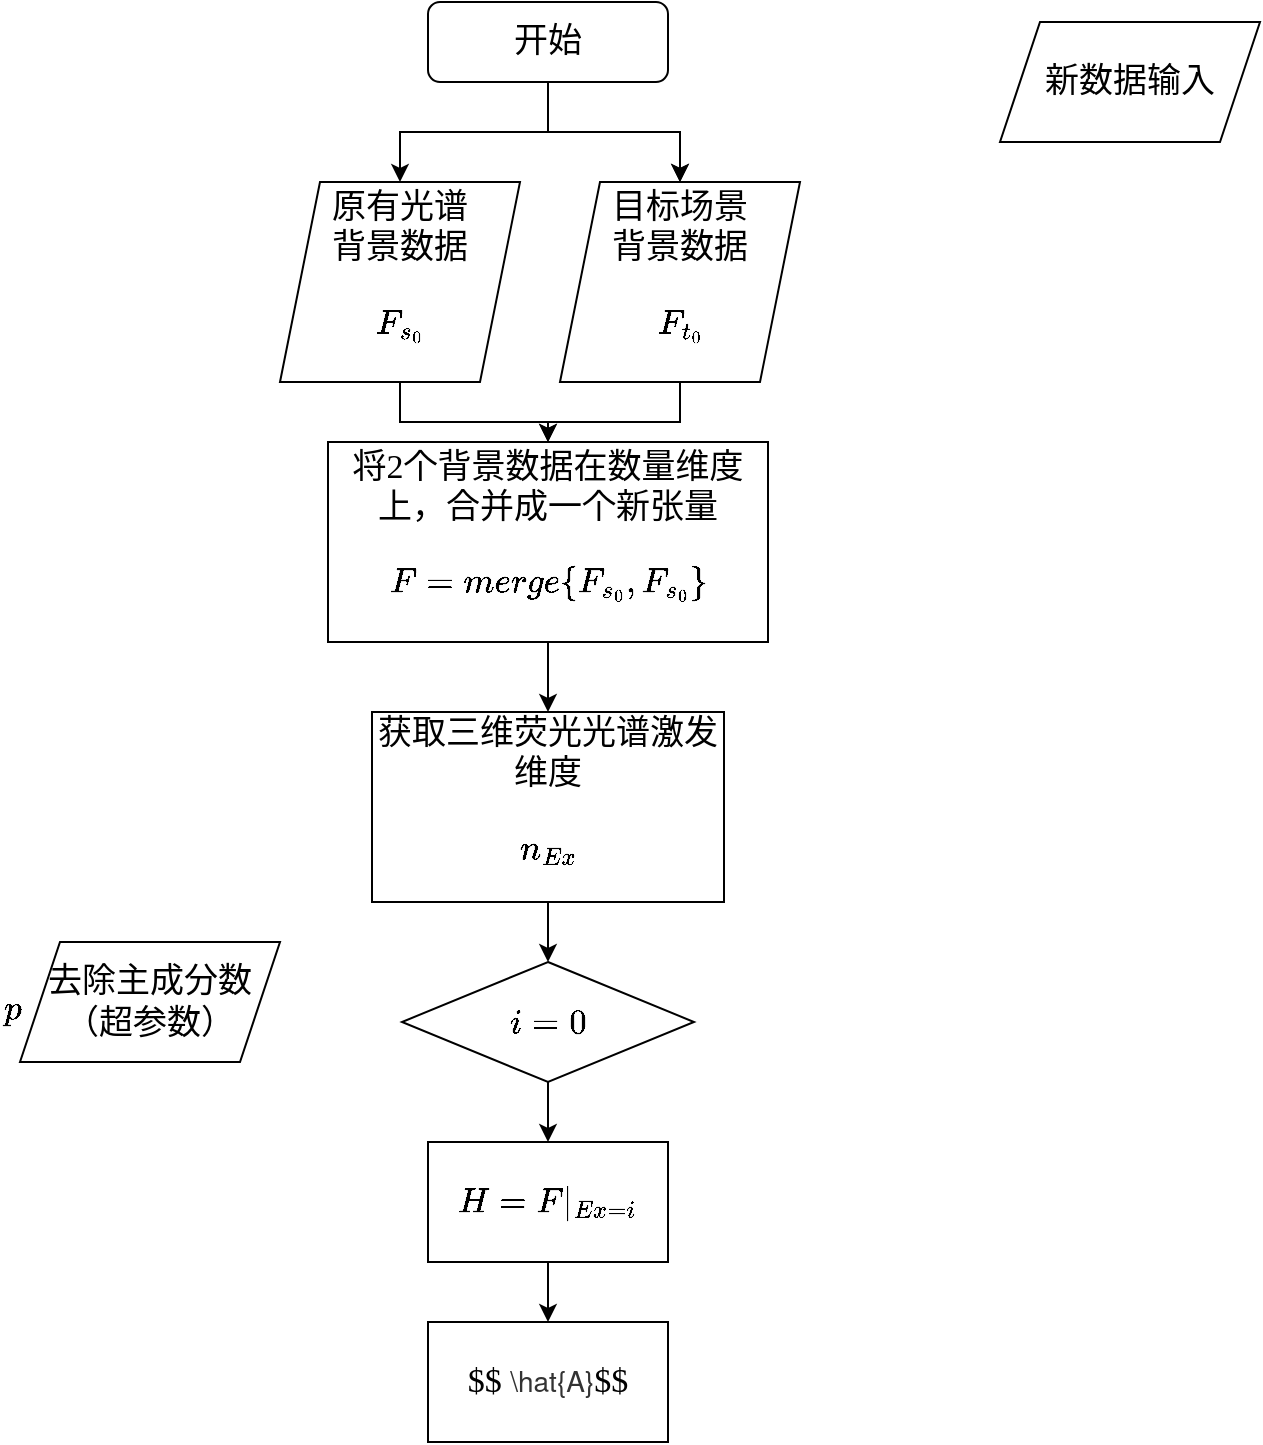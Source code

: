<mxfile version="24.7.12">
  <diagram id="C5RBs43oDa-KdzZeNtuy" name="Page-1">
    <mxGraphModel dx="1434" dy="772" grid="1" gridSize="10" guides="1" tooltips="1" connect="1" arrows="1" fold="1" page="1" pageScale="1" pageWidth="827" pageHeight="1169" math="1" shadow="0">
      <root>
        <mxCell id="WIyWlLk6GJQsqaUBKTNV-0" />
        <mxCell id="WIyWlLk6GJQsqaUBKTNV-1" parent="WIyWlLk6GJQsqaUBKTNV-0" />
        <mxCell id="JV-vYrOSxjepAwK-vZPS-3" value="" style="edgeStyle=orthogonalEdgeStyle;rounded=0;orthogonalLoop=1;jettySize=auto;html=1;fontSize=17;fontFamily=仿宋;" edge="1" parent="WIyWlLk6GJQsqaUBKTNV-1" source="JV-vYrOSxjepAwK-vZPS-0" target="JV-vYrOSxjepAwK-vZPS-2">
          <mxGeometry relative="1" as="geometry" />
        </mxCell>
        <mxCell id="JV-vYrOSxjepAwK-vZPS-4" value="" style="edgeStyle=orthogonalEdgeStyle;rounded=0;orthogonalLoop=1;jettySize=auto;html=1;fontSize=17;fontFamily=仿宋;" edge="1" parent="WIyWlLk6GJQsqaUBKTNV-1" source="JV-vYrOSxjepAwK-vZPS-0" target="JV-vYrOSxjepAwK-vZPS-2">
          <mxGeometry relative="1" as="geometry" />
        </mxCell>
        <mxCell id="JV-vYrOSxjepAwK-vZPS-5" style="edgeStyle=orthogonalEdgeStyle;rounded=0;orthogonalLoop=1;jettySize=auto;html=1;exitX=0.5;exitY=1;exitDx=0;exitDy=0;entryX=0.5;entryY=0;entryDx=0;entryDy=0;fontSize=17;fontFamily=仿宋;" edge="1" parent="WIyWlLk6GJQsqaUBKTNV-1" source="JV-vYrOSxjepAwK-vZPS-0" target="JV-vYrOSxjepAwK-vZPS-1">
          <mxGeometry relative="1" as="geometry" />
        </mxCell>
        <mxCell id="JV-vYrOSxjepAwK-vZPS-0" value="开始" style="rounded=1;whiteSpace=wrap;html=1;fontFamily=仿宋;fontSize=17;" vertex="1" parent="WIyWlLk6GJQsqaUBKTNV-1">
          <mxGeometry x="294" y="130" width="120" height="40" as="geometry" />
        </mxCell>
        <mxCell id="JV-vYrOSxjepAwK-vZPS-14" value="" style="edgeStyle=orthogonalEdgeStyle;rounded=0;orthogonalLoop=1;jettySize=auto;html=1;" edge="1" parent="WIyWlLk6GJQsqaUBKTNV-1" source="JV-vYrOSxjepAwK-vZPS-1" target="JV-vYrOSxjepAwK-vZPS-8">
          <mxGeometry relative="1" as="geometry" />
        </mxCell>
        <mxCell id="JV-vYrOSxjepAwK-vZPS-1" value="&lt;font style=&quot;font-size: 17px;&quot;&gt;原有光谱&lt;/font&gt;&lt;div style=&quot;font-size: 17px;&quot;&gt;&lt;font style=&quot;font-size: 17px;&quot;&gt;背景数据&lt;/font&gt;&lt;span style=&quot;font-size: 17px;&quot;&gt;$$F_{s_0}$$&lt;/span&gt;&lt;/div&gt;" style="shape=parallelogram;perimeter=parallelogramPerimeter;whiteSpace=wrap;html=1;fixedSize=1;fontFamily=仿宋;fontSize=17;" vertex="1" parent="WIyWlLk6GJQsqaUBKTNV-1">
          <mxGeometry x="220" y="220" width="120" height="100" as="geometry" />
        </mxCell>
        <mxCell id="JV-vYrOSxjepAwK-vZPS-15" value="" style="edgeStyle=orthogonalEdgeStyle;rounded=0;orthogonalLoop=1;jettySize=auto;html=1;" edge="1" parent="WIyWlLk6GJQsqaUBKTNV-1" source="JV-vYrOSxjepAwK-vZPS-2" target="JV-vYrOSxjepAwK-vZPS-8">
          <mxGeometry relative="1" as="geometry" />
        </mxCell>
        <mxCell id="JV-vYrOSxjepAwK-vZPS-2" value="目标场景&lt;div style=&quot;font-size: 17px;&quot;&gt;背景数据&lt;span style=&quot;background-color: initial;&quot;&gt;$$F_{t_0}$$&lt;/span&gt;&lt;/div&gt;" style="shape=parallelogram;perimeter=parallelogramPerimeter;whiteSpace=wrap;html=1;fixedSize=1;fontFamily=仿宋;fontSize=17;" vertex="1" parent="WIyWlLk6GJQsqaUBKTNV-1">
          <mxGeometry x="360" y="220" width="120" height="100" as="geometry" />
        </mxCell>
        <mxCell id="JV-vYrOSxjepAwK-vZPS-6" value="&lt;font style=&quot;font-size: 17px;&quot;&gt;去除主成分数&lt;/font&gt;&lt;div style=&quot;font-size: 17px;&quot;&gt;&lt;font style=&quot;font-size: 17px;&quot;&gt;（超参数）&lt;/font&gt;&lt;/div&gt;" style="shape=parallelogram;perimeter=parallelogramPerimeter;whiteSpace=wrap;html=1;fixedSize=1;fontSize=17;fontFamily=仿宋;" vertex="1" parent="WIyWlLk6GJQsqaUBKTNV-1">
          <mxGeometry x="90" y="600" width="130" height="60" as="geometry" />
        </mxCell>
        <mxCell id="JV-vYrOSxjepAwK-vZPS-7" value="&lt;span style=&quot;color: rgb(0, 0, 0); font-size: 17px; font-style: normal; font-variant-ligatures: normal; font-variant-caps: normal; font-weight: 400; letter-spacing: normal; orphans: 2; text-align: center; text-indent: 0px; text-transform: none; widows: 2; word-spacing: 0px; -webkit-text-stroke-width: 0px; white-space: normal; background-color: rgb(251, 251, 251); text-decoration-thickness: initial; text-decoration-style: initial; text-decoration-color: initial; float: none; display: inline !important;&quot;&gt;$$p$$&lt;/span&gt;" style="text;whiteSpace=wrap;html=1;fontSize=17;fontFamily=仿宋;" vertex="1" parent="WIyWlLk6GJQsqaUBKTNV-1">
          <mxGeometry x="80" y="600" width="30" height="50" as="geometry" />
        </mxCell>
        <mxCell id="JV-vYrOSxjepAwK-vZPS-16" value="" style="edgeStyle=orthogonalEdgeStyle;rounded=0;orthogonalLoop=1;jettySize=auto;html=1;" edge="1" parent="WIyWlLk6GJQsqaUBKTNV-1" source="JV-vYrOSxjepAwK-vZPS-8" target="JV-vYrOSxjepAwK-vZPS-9">
          <mxGeometry relative="1" as="geometry" />
        </mxCell>
        <mxCell id="JV-vYrOSxjepAwK-vZPS-8" value="将2个背景数据在数量维度上，合并成一个新张量$$F=merge\{F_{s_0},F_{s_0}\}$$" style="rounded=0;whiteSpace=wrap;html=1;fontSize=17;fontFamily=仿宋;" vertex="1" parent="WIyWlLk6GJQsqaUBKTNV-1">
          <mxGeometry x="244" y="350" width="220" height="100" as="geometry" />
        </mxCell>
        <mxCell id="JV-vYrOSxjepAwK-vZPS-17" value="" style="edgeStyle=orthogonalEdgeStyle;rounded=0;orthogonalLoop=1;jettySize=auto;html=1;" edge="1" parent="WIyWlLk6GJQsqaUBKTNV-1" source="JV-vYrOSxjepAwK-vZPS-9" target="JV-vYrOSxjepAwK-vZPS-12">
          <mxGeometry relative="1" as="geometry" />
        </mxCell>
        <mxCell id="JV-vYrOSxjepAwK-vZPS-9" value="获取三维荧光光谱激发维度&lt;b&gt;&lt;i&gt;$$n_{Ex}$$&lt;/i&gt;&lt;/b&gt;" style="rounded=0;whiteSpace=wrap;html=1;fontSize=17;fontFamily=仿宋;" vertex="1" parent="WIyWlLk6GJQsqaUBKTNV-1">
          <mxGeometry x="266" y="485" width="176" height="95" as="geometry" />
        </mxCell>
        <mxCell id="JV-vYrOSxjepAwK-vZPS-11" value="&lt;font style=&quot;font-size: 17px;&quot;&gt;&lt;span style=&quot;font-size: 17px;&quot;&gt;新数据输入&lt;/span&gt;&lt;/font&gt;" style="shape=parallelogram;perimeter=parallelogramPerimeter;whiteSpace=wrap;html=1;fixedSize=1;fontSize=17;fontFamily=仿宋;" vertex="1" parent="WIyWlLk6GJQsqaUBKTNV-1">
          <mxGeometry x="580" y="140" width="130" height="60" as="geometry" />
        </mxCell>
        <mxCell id="JV-vYrOSxjepAwK-vZPS-19" value="" style="edgeStyle=orthogonalEdgeStyle;rounded=0;orthogonalLoop=1;jettySize=auto;html=1;" edge="1" parent="WIyWlLk6GJQsqaUBKTNV-1" source="JV-vYrOSxjepAwK-vZPS-12" target="JV-vYrOSxjepAwK-vZPS-18">
          <mxGeometry relative="1" as="geometry" />
        </mxCell>
        <mxCell id="JV-vYrOSxjepAwK-vZPS-12" value="$$i=0$$" style="rhombus;whiteSpace=wrap;html=1;fontSize=17;fontFamily=仿宋;" vertex="1" parent="WIyWlLk6GJQsqaUBKTNV-1">
          <mxGeometry x="281" y="610" width="146" height="60" as="geometry" />
        </mxCell>
        <mxCell id="JV-vYrOSxjepAwK-vZPS-21" value="" style="edgeStyle=orthogonalEdgeStyle;rounded=0;orthogonalLoop=1;jettySize=auto;html=1;" edge="1" parent="WIyWlLk6GJQsqaUBKTNV-1" source="JV-vYrOSxjepAwK-vZPS-18" target="JV-vYrOSxjepAwK-vZPS-20">
          <mxGeometry relative="1" as="geometry" />
        </mxCell>
        <mxCell id="JV-vYrOSxjepAwK-vZPS-18" value="$$H=F|_{Ex=i}$$" style="whiteSpace=wrap;html=1;fontSize=17;fontFamily=仿宋;" vertex="1" parent="WIyWlLk6GJQsqaUBKTNV-1">
          <mxGeometry x="294" y="700" width="120" height="60" as="geometry" />
        </mxCell>
        <mxCell id="JV-vYrOSxjepAwK-vZPS-20" value="&lt;div style=&quot;text-align: left;&quot;&gt;&lt;span style=&quot;background-color: initial;&quot;&gt;$$&amp;nbsp;&lt;/span&gt;&lt;span style=&quot;color: rgb(51, 51, 51); font-family: &amp;quot;PingFang SC&amp;quot;, &amp;quot;Microsoft YaHei&amp;quot;, &amp;quot;Helvetica Neue&amp;quot;, Helvetica, Arial, sans-serif; font-size: 14px; background-color: rgb(255, 255, 255);&quot;&gt;\hat{A}&lt;/span&gt;&lt;span style=&quot;background-color: initial;&quot;&gt;$$&lt;/span&gt;&lt;/div&gt;" style="whiteSpace=wrap;html=1;fontSize=17;fontFamily=仿宋;" vertex="1" parent="WIyWlLk6GJQsqaUBKTNV-1">
          <mxGeometry x="294" y="790" width="120" height="60" as="geometry" />
        </mxCell>
      </root>
    </mxGraphModel>
  </diagram>
</mxfile>
